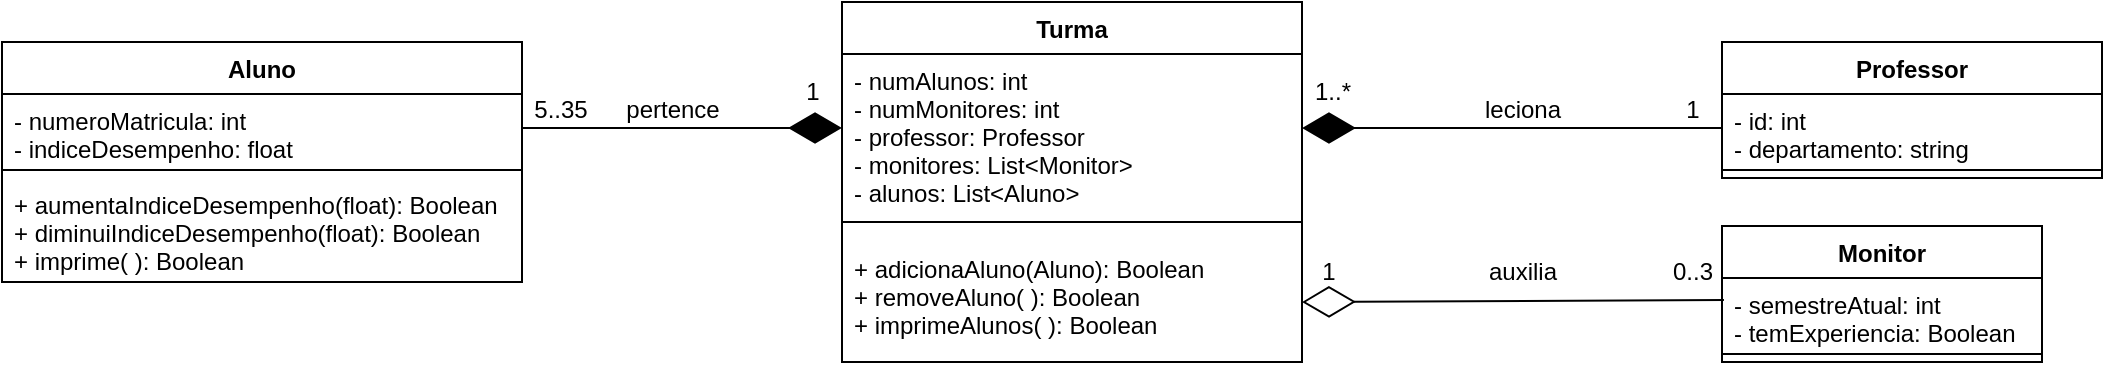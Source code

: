 <mxfile>
    <diagram id="glm5wRgTXtJJtwMd9JUX" name="Page-1">
        <mxGraphModel dx="1791" dy="784" grid="1" gridSize="10" guides="1" tooltips="1" connect="1" arrows="1" fold="1" page="1" pageScale="1" pageWidth="850" pageHeight="1100" math="0" shadow="0">
            <root>
                <mxCell id="0"/>
                <mxCell id="1" parent="0"/>
                <mxCell id="10" value="Professor" style="swimlane;fontStyle=1;align=center;verticalAlign=top;childLayout=stackLayout;horizontal=1;startSize=26;horizontalStack=0;resizeParent=1;resizeParentMax=0;resizeLast=0;collapsible=1;marginBottom=0;" parent="1" vertex="1">
                    <mxGeometry x="780" y="300" width="190" height="68" as="geometry"/>
                </mxCell>
                <mxCell id="11" value="- id: int&#10;- departamento: string" style="text;strokeColor=none;fillColor=none;align=left;verticalAlign=top;spacingLeft=4;spacingRight=4;overflow=hidden;rotatable=0;points=[[0,0.5],[1,0.5]];portConstraint=eastwest;" parent="10" vertex="1">
                    <mxGeometry y="26" width="190" height="34" as="geometry"/>
                </mxCell>
                <mxCell id="12" value="" style="line;strokeWidth=1;fillColor=none;align=left;verticalAlign=middle;spacingTop=-1;spacingLeft=3;spacingRight=3;rotatable=0;labelPosition=right;points=[];portConstraint=eastwest;strokeColor=inherit;" parent="10" vertex="1">
                    <mxGeometry y="60" width="190" height="8" as="geometry"/>
                </mxCell>
                <mxCell id="14" value="Turma" style="swimlane;fontStyle=1;align=center;verticalAlign=top;childLayout=stackLayout;horizontal=1;startSize=26;horizontalStack=0;resizeParent=1;resizeParentMax=0;resizeLast=0;collapsible=1;marginBottom=0;" parent="1" vertex="1">
                    <mxGeometry x="340" y="280" width="230" height="180" as="geometry"/>
                </mxCell>
                <mxCell id="15" value="- numAlunos: int&#10;- numMonitores: int&#10;- professor: Professor&#10;- monitores: List&lt;Monitor&gt;&#10;- alunos: List&lt;Aluno&gt;" style="text;strokeColor=none;fillColor=none;align=left;verticalAlign=top;spacingLeft=4;spacingRight=4;overflow=hidden;rotatable=0;points=[[0,0.5],[1,0.5]];portConstraint=eastwest;" parent="14" vertex="1">
                    <mxGeometry y="26" width="230" height="74" as="geometry"/>
                </mxCell>
                <mxCell id="16" value="" style="line;strokeWidth=1;fillColor=none;align=left;verticalAlign=middle;spacingTop=-1;spacingLeft=3;spacingRight=3;rotatable=0;labelPosition=right;points=[];portConstraint=eastwest;strokeColor=inherit;" parent="14" vertex="1">
                    <mxGeometry y="100" width="230" height="20" as="geometry"/>
                </mxCell>
                <mxCell id="17" value="+ adicionaAluno(Aluno): Boolean&#10;+ removeAluno( ): Boolean&#10;+ imprimeAlunos( ): Boolean&#10;" style="text;strokeColor=none;fillColor=none;align=left;verticalAlign=top;spacingLeft=4;spacingRight=4;overflow=hidden;rotatable=0;points=[[0,0.5],[1,0.5]];portConstraint=eastwest;" parent="14" vertex="1">
                    <mxGeometry y="120" width="230" height="60" as="geometry"/>
                </mxCell>
                <mxCell id="18" value="Aluno" style="swimlane;fontStyle=1;align=center;verticalAlign=top;childLayout=stackLayout;horizontal=1;startSize=26;horizontalStack=0;resizeParent=1;resizeParentMax=0;resizeLast=0;collapsible=1;marginBottom=0;" parent="1" vertex="1">
                    <mxGeometry x="-80" y="300" width="260" height="120" as="geometry"/>
                </mxCell>
                <mxCell id="19" value="- numeroMatricula: int&#10;- indiceDesempenho: float" style="text;strokeColor=none;fillColor=none;align=left;verticalAlign=top;spacingLeft=4;spacingRight=4;overflow=hidden;rotatable=0;points=[[0,0.5],[1,0.5]];portConstraint=eastwest;" parent="18" vertex="1">
                    <mxGeometry y="26" width="260" height="34" as="geometry"/>
                </mxCell>
                <mxCell id="20" value="" style="line;strokeWidth=1;fillColor=none;align=left;verticalAlign=middle;spacingTop=-1;spacingLeft=3;spacingRight=3;rotatable=0;labelPosition=right;points=[];portConstraint=eastwest;strokeColor=inherit;" parent="18" vertex="1">
                    <mxGeometry y="60" width="260" height="8" as="geometry"/>
                </mxCell>
                <mxCell id="21" value="+ aumentaIndiceDesempenho(float): Boolean&#10;+ diminuiIndiceDesempenho(float): Boolean&#10;+ imprime( ): Boolean" style="text;strokeColor=none;fillColor=none;align=left;verticalAlign=top;spacingLeft=4;spacingRight=4;overflow=hidden;rotatable=0;points=[[0,0.5],[1,0.5]];portConstraint=eastwest;" parent="18" vertex="1">
                    <mxGeometry y="68" width="260" height="52" as="geometry"/>
                </mxCell>
                <mxCell id="22" value="Monitor" style="swimlane;fontStyle=1;align=center;verticalAlign=top;childLayout=stackLayout;horizontal=1;startSize=26;horizontalStack=0;resizeParent=1;resizeParentMax=0;resizeLast=0;collapsible=1;marginBottom=0;" parent="1" vertex="1">
                    <mxGeometry x="780" y="392" width="160" height="68" as="geometry"/>
                </mxCell>
                <mxCell id="23" value="- semestreAtual: int&#10;- temExperiencia: Boolean" style="text;strokeColor=none;fillColor=none;align=left;verticalAlign=top;spacingLeft=4;spacingRight=4;overflow=hidden;rotatable=0;points=[[0,0.5],[1,0.5]];portConstraint=eastwest;" parent="22" vertex="1">
                    <mxGeometry y="26" width="160" height="34" as="geometry"/>
                </mxCell>
                <mxCell id="24" value="" style="line;strokeWidth=1;fillColor=none;align=left;verticalAlign=middle;spacingTop=-1;spacingLeft=3;spacingRight=3;rotatable=0;labelPosition=right;points=[];portConstraint=eastwest;strokeColor=inherit;" parent="22" vertex="1">
                    <mxGeometry y="60" width="160" height="8" as="geometry"/>
                </mxCell>
                <mxCell id="27" value="auxilia" style="text;html=1;align=center;verticalAlign=middle;resizable=0;points=[];autosize=1;strokeColor=none;fillColor=none;" parent="1" vertex="1">
                    <mxGeometry x="650" y="400" width="60" height="30" as="geometry"/>
                </mxCell>
                <mxCell id="28" value="" style="endArrow=diamondThin;endFill=0;endSize=24;html=1;exitX=0.006;exitY=0.324;exitDx=0;exitDy=0;exitPerimeter=0;entryX=1;entryY=0.5;entryDx=0;entryDy=0;" parent="1" source="23" target="17" edge="1">
                    <mxGeometry width="160" relative="1" as="geometry">
                        <mxPoint x="670" y="440" as="sourcePoint"/>
                        <mxPoint x="520" y="440" as="targetPoint"/>
                    </mxGeometry>
                </mxCell>
                <mxCell id="30" value="" style="endArrow=diamondThin;endFill=1;endSize=24;html=1;entryX=1;entryY=0.5;entryDx=0;entryDy=0;exitX=0;exitY=0.5;exitDx=0;exitDy=0;" parent="1" source="11" target="15" edge="1">
                    <mxGeometry width="160" relative="1" as="geometry">
                        <mxPoint x="510" y="230" as="sourcePoint"/>
                        <mxPoint x="670" y="230" as="targetPoint"/>
                    </mxGeometry>
                </mxCell>
                <mxCell id="31" value="" style="endArrow=diamondThin;endFill=1;endSize=24;html=1;exitX=1;exitY=0.5;exitDx=0;exitDy=0;entryX=0;entryY=0.5;entryDx=0;entryDy=0;" parent="1" source="19" target="15" edge="1">
                    <mxGeometry width="160" relative="1" as="geometry">
                        <mxPoint x="370" y="400" as="sourcePoint"/>
                        <mxPoint x="300" y="400" as="targetPoint"/>
                    </mxGeometry>
                </mxCell>
                <mxCell id="32" value="leciona" style="text;html=1;align=center;verticalAlign=middle;resizable=0;points=[];autosize=1;strokeColor=none;fillColor=none;" parent="1" vertex="1">
                    <mxGeometry x="650" y="319" width="60" height="30" as="geometry"/>
                </mxCell>
                <mxCell id="34" value="pertence" style="text;html=1;align=center;verticalAlign=middle;resizable=0;points=[];autosize=1;strokeColor=none;fillColor=none;" parent="1" vertex="1">
                    <mxGeometry x="220" y="319" width="70" height="30" as="geometry"/>
                </mxCell>
                <mxCell id="35" value="5..35" style="text;html=1;align=center;verticalAlign=middle;resizable=0;points=[];autosize=1;strokeColor=none;fillColor=none;" parent="1" vertex="1">
                    <mxGeometry x="174" y="319" width="50" height="30" as="geometry"/>
                </mxCell>
                <mxCell id="36" value="1" style="text;html=1;align=center;verticalAlign=middle;resizable=0;points=[];autosize=1;strokeColor=none;fillColor=none;" parent="1" vertex="1">
                    <mxGeometry x="750" y="319" width="30" height="30" as="geometry"/>
                </mxCell>
                <mxCell id="37" value="0..3" style="text;html=1;align=center;verticalAlign=middle;resizable=0;points=[];autosize=1;strokeColor=none;fillColor=none;" parent="1" vertex="1">
                    <mxGeometry x="745" y="400" width="40" height="30" as="geometry"/>
                </mxCell>
                <mxCell id="38" value="1..*" style="text;html=1;align=center;verticalAlign=middle;resizable=0;points=[];autosize=1;strokeColor=none;fillColor=none;" parent="1" vertex="1">
                    <mxGeometry x="565" y="310" width="40" height="30" as="geometry"/>
                </mxCell>
                <mxCell id="39" value="1" style="text;html=1;align=center;verticalAlign=middle;resizable=0;points=[];autosize=1;strokeColor=none;fillColor=none;" parent="1" vertex="1">
                    <mxGeometry x="568" y="400" width="30" height="30" as="geometry"/>
                </mxCell>
                <mxCell id="40" value="1" style="text;html=1;align=center;verticalAlign=middle;resizable=0;points=[];autosize=1;strokeColor=none;fillColor=none;" parent="1" vertex="1">
                    <mxGeometry x="310" y="310" width="30" height="30" as="geometry"/>
                </mxCell>
            </root>
        </mxGraphModel>
    </diagram>
</mxfile>